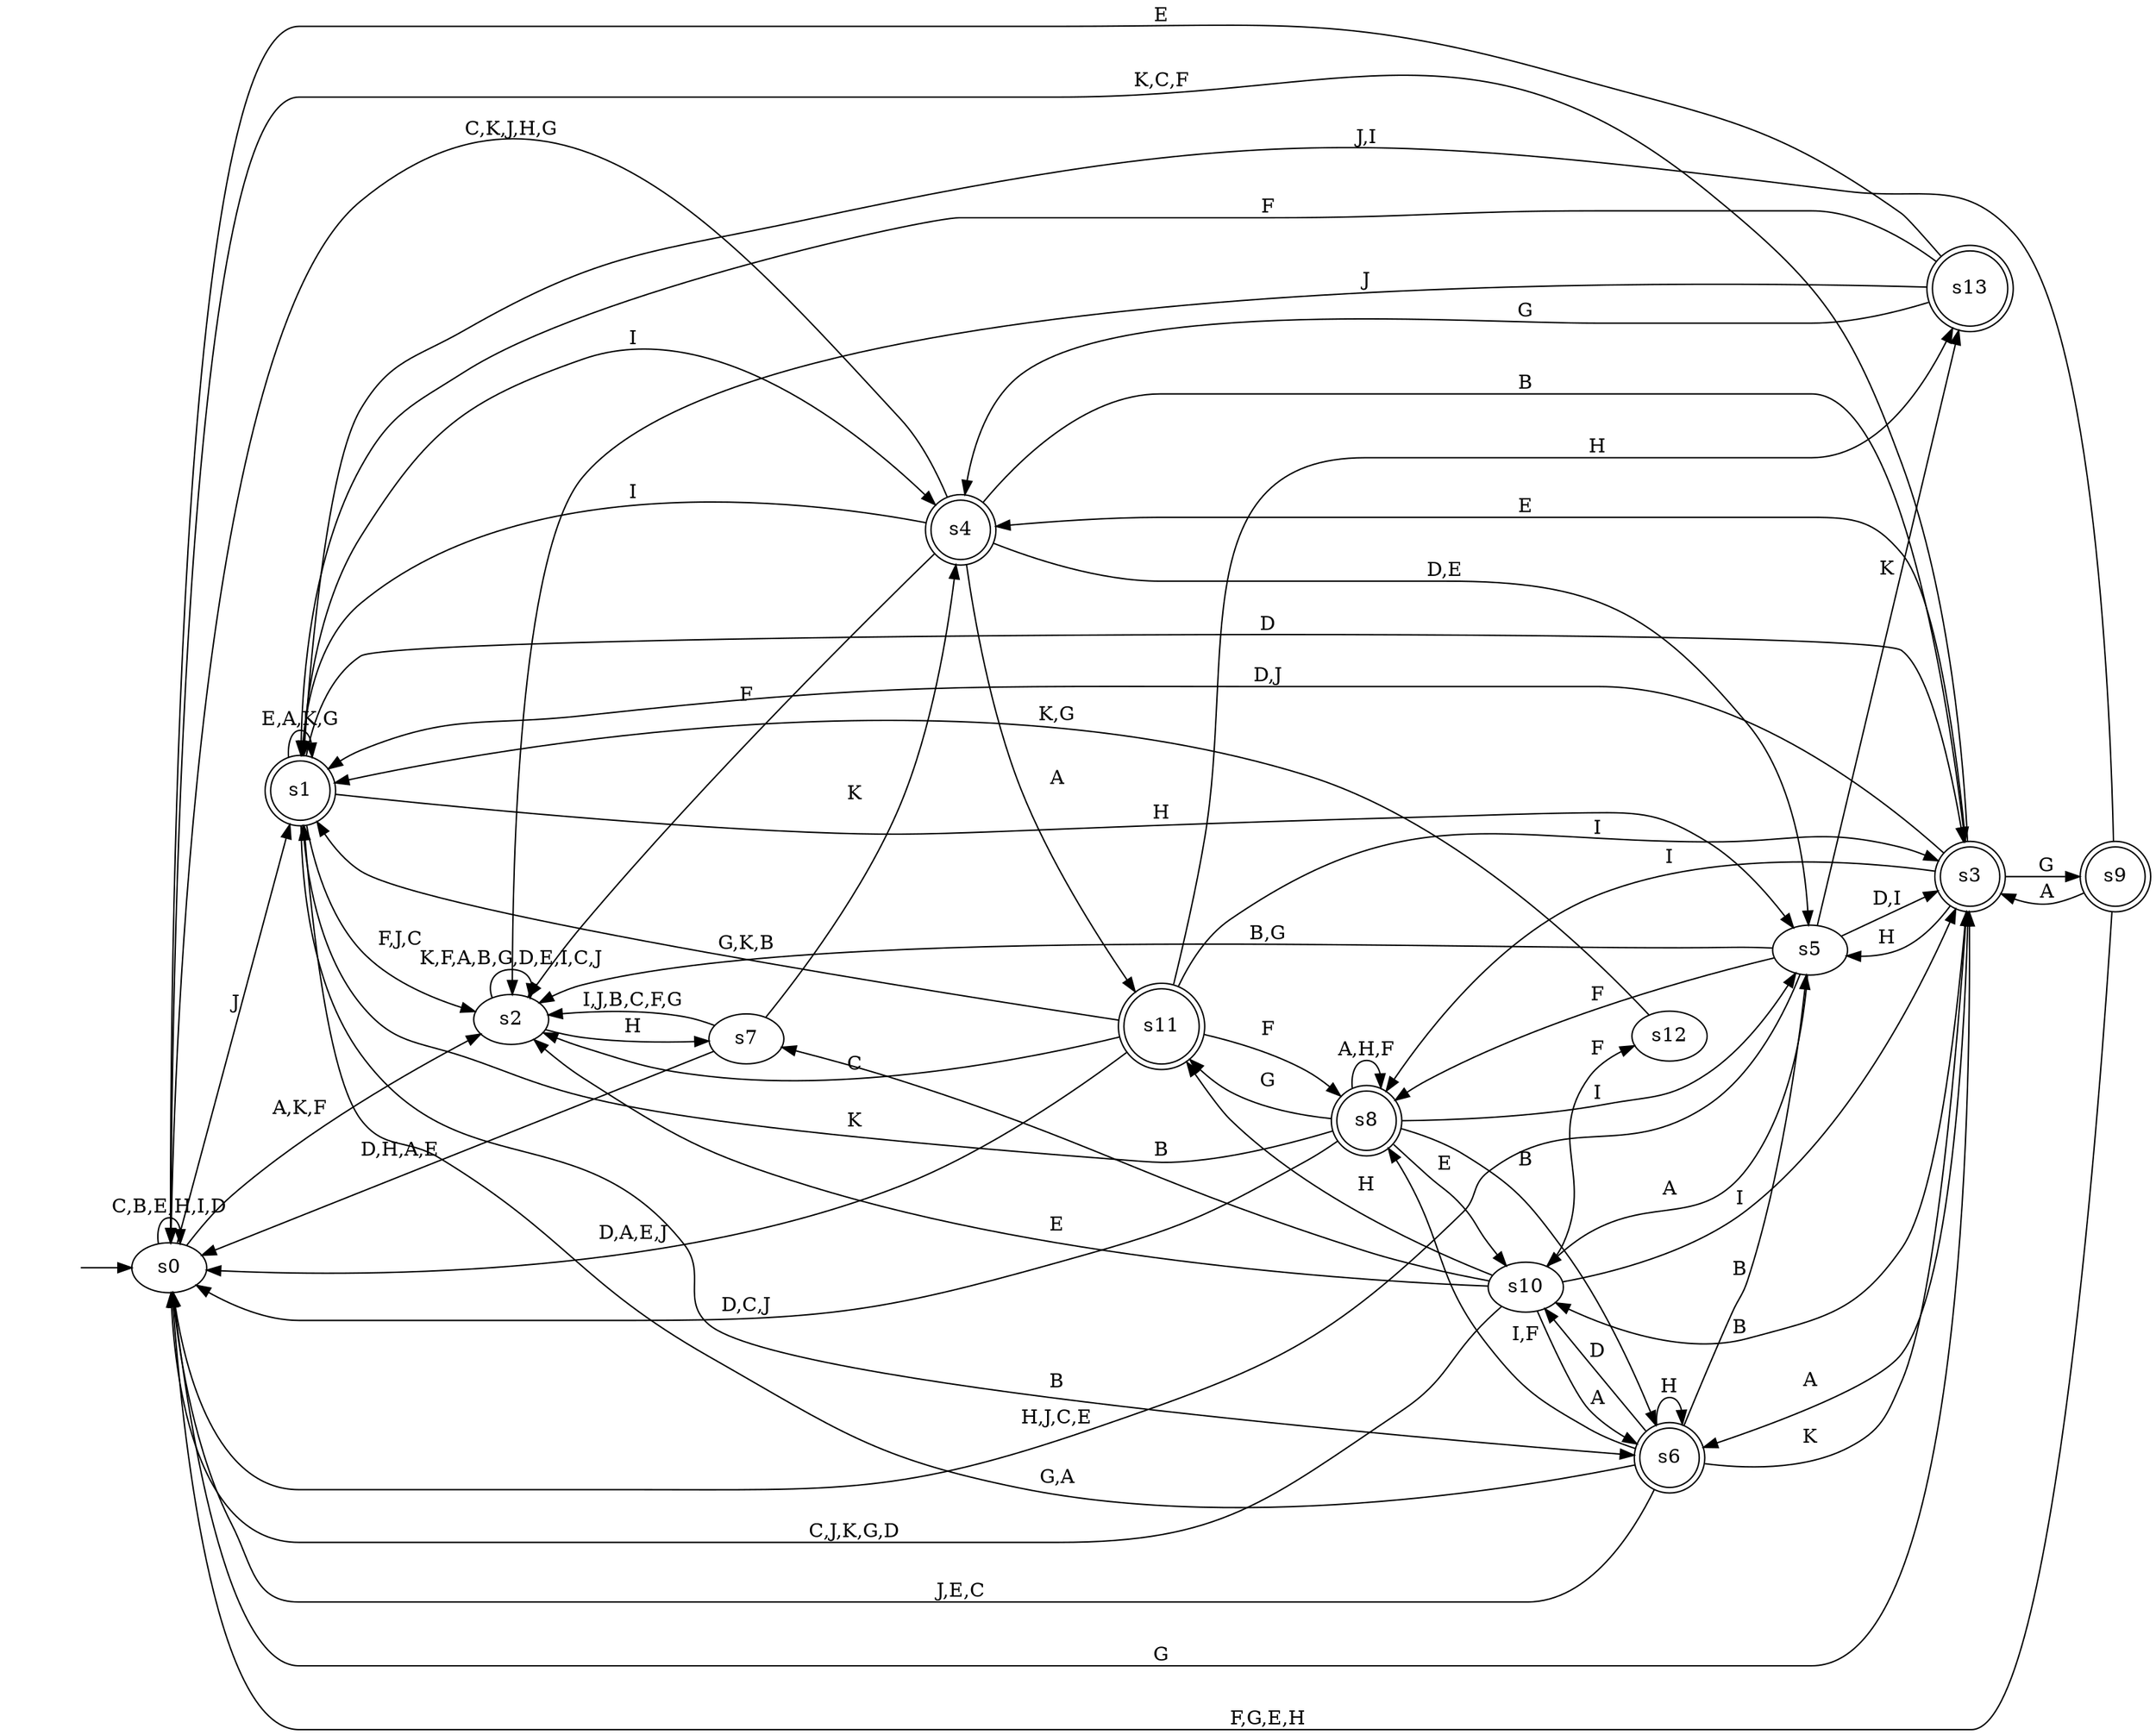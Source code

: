 digraph "output/model" {
rankdir=LR;
s0 [label=s0];
s1 [label=s1, shape=doublecircle];
s2 [label=s2];
s3 [label=s3, shape=doublecircle];
s4 [label=s4, shape=doublecircle];
s5 [label=s5];
s6 [label=s6, shape=doublecircle];
s7 [label=s7];
s8 [label=s8, shape=doublecircle];
s9 [label=s9, shape=doublecircle];
s10 [label=s10];
s11 [label=s11, shape=doublecircle];
s12 [label=s12];
s13 [label=s13, shape=doublecircle];
s0 -> s1  [label=J];
s0 -> s3  [label=G];
s1 -> s4  [label=I];
s1 -> s3  [label=D];
s1 -> s5  [label=H];
s1 -> s6  [label=B];
s2 -> s7  [label=H];
s3 -> s8  [label=I];
s3 -> s4  [label=E];
s3 -> s5  [label=H];
s3 -> s6  [label=A];
s3 -> s9  [label=G];
s3 -> s10  [label=B];
s4 -> s3  [label=B];
s4 -> s2  [label=F];
s4 -> s1  [label=I];
s4 -> s11  [label=A];
s5 -> s8  [label=F];
s5 -> s10  [label=A];
s5 -> s13  [label=K];
s6 -> s6  [label=H];
s6 -> s10  [label=D];
s6 -> s5  [label=B];
s6 -> s3  [label=K];
s7 -> s4  [label=K];
s8 -> s5  [label=I];
s8 -> s1  [label=K];
s8 -> s11  [label=G];
s8 -> s10  [label=E];
s8 -> s6  [label=B];
s9 -> s3  [label=A];
s10 -> s3  [label=I];
s10 -> s6  [label=A];
s10 -> s2  [label=E];
s10 -> s12  [label=F];
s10 -> s11  [label=H];
s10 -> s7  [label=B];
s11 -> s2  [label=C];
s11 -> s13  [label=H];
s11 -> s8  [label=F];
s11 -> s3  [label=I];
s13 -> s1  [label=F];
s13 -> s4  [label=G];
s13 -> s0  [label=E];
s13 -> s2  [label=J];
__start0 [label="", shape=none];
__start0 -> s0  [label=""];
s0 -> s0  [label="C,B,E,H,I,D"];
s0 -> s2  [label="A,K,F"];
s1 -> s1  [label="E,A,K,G"];
s1 -> s2  [label="F,J,C"];
s2 -> s2  [label="K,F,A,B,G,D,E,I,C,J"];
s3 -> s0  [label="K,C,F"];
s3 -> s1  [label="D,J"];
s4 -> s0  [label="C,K,J,H,G"];
s4 -> s5  [label="D,E"];
s5 -> s0  [label="H,J,C,E"];
s5 -> s2  [label="B,G"];
s5 -> s3  [label="D,I"];
s6 -> s0  [label="J,E,C"];
s6 -> s1  [label="G,A"];
s6 -> s8  [label="I,F"];
s7 -> s0  [label="D,H,A,E"];
s7 -> s2  [label="I,J,B,C,F,G"];
s8 -> s0  [label="D,C,J"];
s8 -> s8  [label="A,H,F"];
s9 -> s0  [label="F,G,E,H"];
s9 -> s1  [label="J,I"];
s10 -> s0  [label="C,J,K,G,D"];
s11 -> s0  [label="D,A,E,J"];
s11 -> s1  [label="G,K,B"];
s12 -> s1  [label="K,G"];
}
